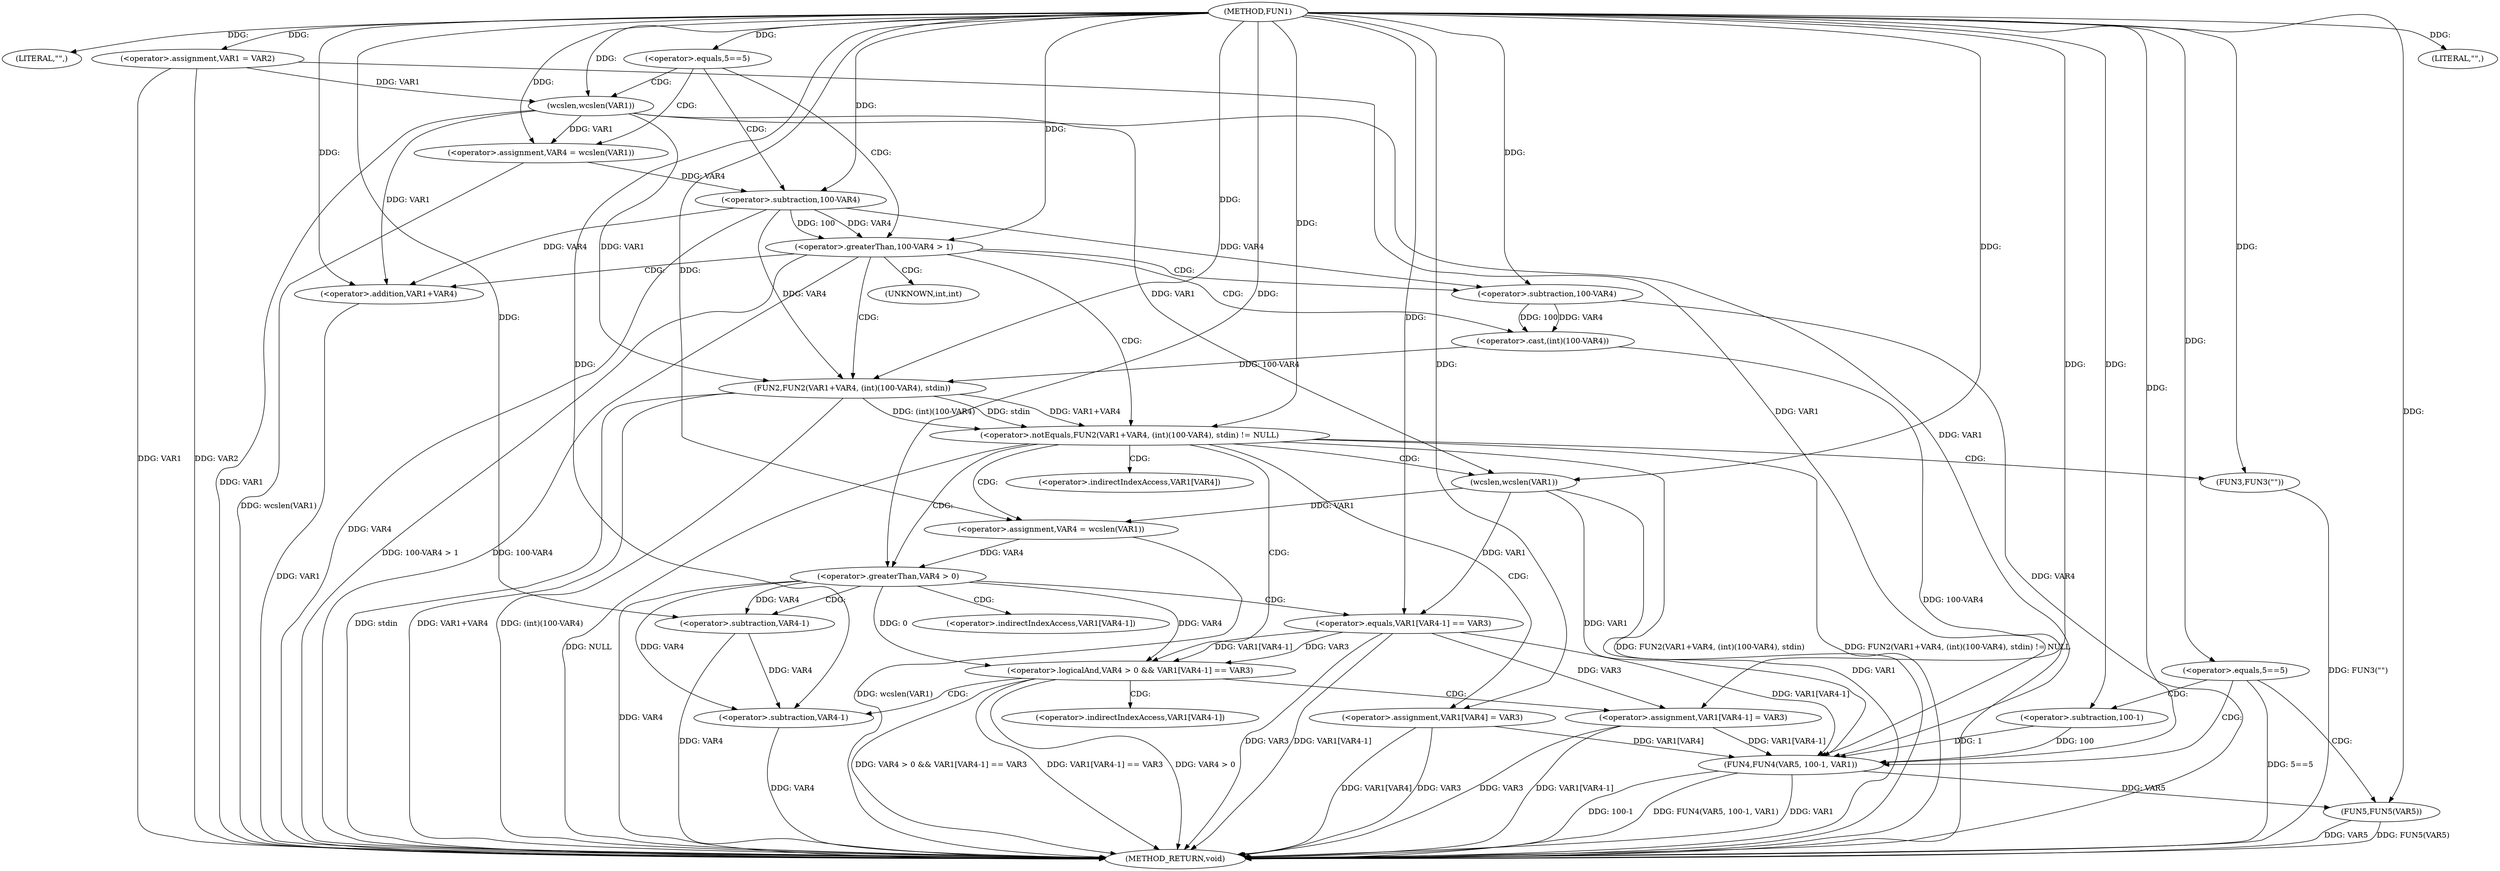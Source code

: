 digraph FUN1 {  
"1000100" [label = "(METHOD,FUN1)" ]
"1000187" [label = "(METHOD_RETURN,void)" ]
"1000103" [label = "(LITERAL,\"\",)" ]
"1000104" [label = "(<operator>.assignment,VAR1 = VAR2)" ]
"1000108" [label = "(<operator>.equals,5==5)" ]
"1000114" [label = "(<operator>.assignment,VAR4 = wcslen(VAR1))" ]
"1000116" [label = "(wcslen,wcslen(VAR1))" ]
"1000119" [label = "(<operator>.greaterThan,100-VAR4 > 1)" ]
"1000120" [label = "(<operator>.subtraction,100-VAR4)" ]
"1000126" [label = "(<operator>.notEquals,FUN2(VAR1+VAR4, (int)(100-VAR4), stdin) != NULL)" ]
"1000127" [label = "(FUN2,FUN2(VAR1+VAR4, (int)(100-VAR4), stdin))" ]
"1000128" [label = "(<operator>.addition,VAR1+VAR4)" ]
"1000131" [label = "(<operator>.cast,(int)(100-VAR4))" ]
"1000133" [label = "(<operator>.subtraction,100-VAR4)" ]
"1000139" [label = "(<operator>.assignment,VAR4 = wcslen(VAR1))" ]
"1000141" [label = "(wcslen,wcslen(VAR1))" ]
"1000144" [label = "(<operator>.logicalAnd,VAR4 > 0 && VAR1[VAR4-1] == VAR3)" ]
"1000145" [label = "(<operator>.greaterThan,VAR4 > 0)" ]
"1000148" [label = "(<operator>.equals,VAR1[VAR4-1] == VAR3)" ]
"1000151" [label = "(<operator>.subtraction,VAR4-1)" ]
"1000156" [label = "(<operator>.assignment,VAR1[VAR4-1] = VAR3)" ]
"1000159" [label = "(<operator>.subtraction,VAR4-1)" ]
"1000165" [label = "(FUN3,FUN3(\"\"))" ]
"1000167" [label = "(<operator>.assignment,VAR1[VAR4] = VAR3)" ]
"1000173" [label = "(<operator>.equals,5==5)" ]
"1000178" [label = "(LITERAL,\"\",)" ]
"1000179" [label = "(FUN4,FUN4(VAR5, 100-1, VAR1))" ]
"1000181" [label = "(<operator>.subtraction,100-1)" ]
"1000185" [label = "(FUN5,FUN5(VAR5))" ]
"1000132" [label = "(UNKNOWN,int,int)" ]
"1000149" [label = "(<operator>.indirectIndexAccess,VAR1[VAR4-1])" ]
"1000157" [label = "(<operator>.indirectIndexAccess,VAR1[VAR4-1])" ]
"1000168" [label = "(<operator>.indirectIndexAccess,VAR1[VAR4])" ]
  "1000141" -> "1000187"  [ label = "DDG: VAR1"] 
  "1000185" -> "1000187"  [ label = "DDG: FUN5(VAR5)"] 
  "1000156" -> "1000187"  [ label = "DDG: VAR1[VAR4-1]"] 
  "1000104" -> "1000187"  [ label = "DDG: VAR1"] 
  "1000179" -> "1000187"  [ label = "DDG: 100-1"] 
  "1000126" -> "1000187"  [ label = "DDG: FUN2(VAR1+VAR4, (int)(100-VAR4), stdin)"] 
  "1000131" -> "1000187"  [ label = "DDG: 100-VAR4"] 
  "1000148" -> "1000187"  [ label = "DDG: VAR3"] 
  "1000119" -> "1000187"  [ label = "DDG: 100-VAR4 > 1"] 
  "1000114" -> "1000187"  [ label = "DDG: wcslen(VAR1)"] 
  "1000116" -> "1000187"  [ label = "DDG: VAR1"] 
  "1000167" -> "1000187"  [ label = "DDG: VAR1[VAR4]"] 
  "1000185" -> "1000187"  [ label = "DDG: VAR5"] 
  "1000126" -> "1000187"  [ label = "DDG: FUN2(VAR1+VAR4, (int)(100-VAR4), stdin) != NULL"] 
  "1000179" -> "1000187"  [ label = "DDG: FUN4(VAR5, 100-1, VAR1)"] 
  "1000159" -> "1000187"  [ label = "DDG: VAR4"] 
  "1000139" -> "1000187"  [ label = "DDG: wcslen(VAR1)"] 
  "1000179" -> "1000187"  [ label = "DDG: VAR1"] 
  "1000151" -> "1000187"  [ label = "DDG: VAR4"] 
  "1000128" -> "1000187"  [ label = "DDG: VAR1"] 
  "1000144" -> "1000187"  [ label = "DDG: VAR4 > 0 && VAR1[VAR4-1] == VAR3"] 
  "1000148" -> "1000187"  [ label = "DDG: VAR1[VAR4-1]"] 
  "1000144" -> "1000187"  [ label = "DDG: VAR1[VAR4-1] == VAR3"] 
  "1000133" -> "1000187"  [ label = "DDG: VAR4"] 
  "1000119" -> "1000187"  [ label = "DDG: 100-VAR4"] 
  "1000173" -> "1000187"  [ label = "DDG: 5==5"] 
  "1000127" -> "1000187"  [ label = "DDG: stdin"] 
  "1000120" -> "1000187"  [ label = "DDG: VAR4"] 
  "1000144" -> "1000187"  [ label = "DDG: VAR4 > 0"] 
  "1000167" -> "1000187"  [ label = "DDG: VAR3"] 
  "1000127" -> "1000187"  [ label = "DDG: VAR1+VAR4"] 
  "1000156" -> "1000187"  [ label = "DDG: VAR3"] 
  "1000145" -> "1000187"  [ label = "DDG: VAR4"] 
  "1000126" -> "1000187"  [ label = "DDG: NULL"] 
  "1000104" -> "1000187"  [ label = "DDG: VAR2"] 
  "1000127" -> "1000187"  [ label = "DDG: (int)(100-VAR4)"] 
  "1000165" -> "1000187"  [ label = "DDG: FUN3(\"\")"] 
  "1000100" -> "1000103"  [ label = "DDG: "] 
  "1000100" -> "1000104"  [ label = "DDG: "] 
  "1000100" -> "1000108"  [ label = "DDG: "] 
  "1000116" -> "1000114"  [ label = "DDG: VAR1"] 
  "1000100" -> "1000114"  [ label = "DDG: "] 
  "1000104" -> "1000116"  [ label = "DDG: VAR1"] 
  "1000100" -> "1000116"  [ label = "DDG: "] 
  "1000120" -> "1000119"  [ label = "DDG: 100"] 
  "1000120" -> "1000119"  [ label = "DDG: VAR4"] 
  "1000100" -> "1000120"  [ label = "DDG: "] 
  "1000114" -> "1000120"  [ label = "DDG: VAR4"] 
  "1000100" -> "1000119"  [ label = "DDG: "] 
  "1000127" -> "1000126"  [ label = "DDG: VAR1+VAR4"] 
  "1000127" -> "1000126"  [ label = "DDG: (int)(100-VAR4)"] 
  "1000127" -> "1000126"  [ label = "DDG: stdin"] 
  "1000116" -> "1000127"  [ label = "DDG: VAR1"] 
  "1000100" -> "1000127"  [ label = "DDG: "] 
  "1000120" -> "1000127"  [ label = "DDG: VAR4"] 
  "1000116" -> "1000128"  [ label = "DDG: VAR1"] 
  "1000100" -> "1000128"  [ label = "DDG: "] 
  "1000120" -> "1000128"  [ label = "DDG: VAR4"] 
  "1000131" -> "1000127"  [ label = "DDG: 100-VAR4"] 
  "1000133" -> "1000131"  [ label = "DDG: 100"] 
  "1000133" -> "1000131"  [ label = "DDG: VAR4"] 
  "1000100" -> "1000133"  [ label = "DDG: "] 
  "1000120" -> "1000133"  [ label = "DDG: VAR4"] 
  "1000100" -> "1000126"  [ label = "DDG: "] 
  "1000141" -> "1000139"  [ label = "DDG: VAR1"] 
  "1000100" -> "1000139"  [ label = "DDG: "] 
  "1000100" -> "1000141"  [ label = "DDG: "] 
  "1000116" -> "1000141"  [ label = "DDG: VAR1"] 
  "1000145" -> "1000144"  [ label = "DDG: VAR4"] 
  "1000145" -> "1000144"  [ label = "DDG: 0"] 
  "1000139" -> "1000145"  [ label = "DDG: VAR4"] 
  "1000100" -> "1000145"  [ label = "DDG: "] 
  "1000148" -> "1000144"  [ label = "DDG: VAR1[VAR4-1]"] 
  "1000148" -> "1000144"  [ label = "DDG: VAR3"] 
  "1000141" -> "1000148"  [ label = "DDG: VAR1"] 
  "1000145" -> "1000151"  [ label = "DDG: VAR4"] 
  "1000100" -> "1000151"  [ label = "DDG: "] 
  "1000100" -> "1000148"  [ label = "DDG: "] 
  "1000148" -> "1000156"  [ label = "DDG: VAR3"] 
  "1000100" -> "1000156"  [ label = "DDG: "] 
  "1000151" -> "1000159"  [ label = "DDG: VAR4"] 
  "1000145" -> "1000159"  [ label = "DDG: VAR4"] 
  "1000100" -> "1000159"  [ label = "DDG: "] 
  "1000100" -> "1000165"  [ label = "DDG: "] 
  "1000100" -> "1000167"  [ label = "DDG: "] 
  "1000100" -> "1000173"  [ label = "DDG: "] 
  "1000100" -> "1000178"  [ label = "DDG: "] 
  "1000100" -> "1000179"  [ label = "DDG: "] 
  "1000181" -> "1000179"  [ label = "DDG: 100"] 
  "1000181" -> "1000179"  [ label = "DDG: 1"] 
  "1000100" -> "1000181"  [ label = "DDG: "] 
  "1000116" -> "1000179"  [ label = "DDG: VAR1"] 
  "1000167" -> "1000179"  [ label = "DDG: VAR1[VAR4]"] 
  "1000141" -> "1000179"  [ label = "DDG: VAR1"] 
  "1000156" -> "1000179"  [ label = "DDG: VAR1[VAR4-1]"] 
  "1000104" -> "1000179"  [ label = "DDG: VAR1"] 
  "1000148" -> "1000179"  [ label = "DDG: VAR1[VAR4-1]"] 
  "1000179" -> "1000185"  [ label = "DDG: VAR5"] 
  "1000100" -> "1000185"  [ label = "DDG: "] 
  "1000108" -> "1000119"  [ label = "CDG: "] 
  "1000108" -> "1000114"  [ label = "CDG: "] 
  "1000108" -> "1000116"  [ label = "CDG: "] 
  "1000108" -> "1000120"  [ label = "CDG: "] 
  "1000119" -> "1000127"  [ label = "CDG: "] 
  "1000119" -> "1000128"  [ label = "CDG: "] 
  "1000119" -> "1000133"  [ label = "CDG: "] 
  "1000119" -> "1000131"  [ label = "CDG: "] 
  "1000119" -> "1000126"  [ label = "CDG: "] 
  "1000119" -> "1000132"  [ label = "CDG: "] 
  "1000126" -> "1000141"  [ label = "CDG: "] 
  "1000126" -> "1000139"  [ label = "CDG: "] 
  "1000126" -> "1000144"  [ label = "CDG: "] 
  "1000126" -> "1000165"  [ label = "CDG: "] 
  "1000126" -> "1000168"  [ label = "CDG: "] 
  "1000126" -> "1000167"  [ label = "CDG: "] 
  "1000126" -> "1000145"  [ label = "CDG: "] 
  "1000144" -> "1000156"  [ label = "CDG: "] 
  "1000144" -> "1000157"  [ label = "CDG: "] 
  "1000144" -> "1000159"  [ label = "CDG: "] 
  "1000145" -> "1000148"  [ label = "CDG: "] 
  "1000145" -> "1000149"  [ label = "CDG: "] 
  "1000145" -> "1000151"  [ label = "CDG: "] 
  "1000173" -> "1000179"  [ label = "CDG: "] 
  "1000173" -> "1000181"  [ label = "CDG: "] 
  "1000173" -> "1000185"  [ label = "CDG: "] 
}
